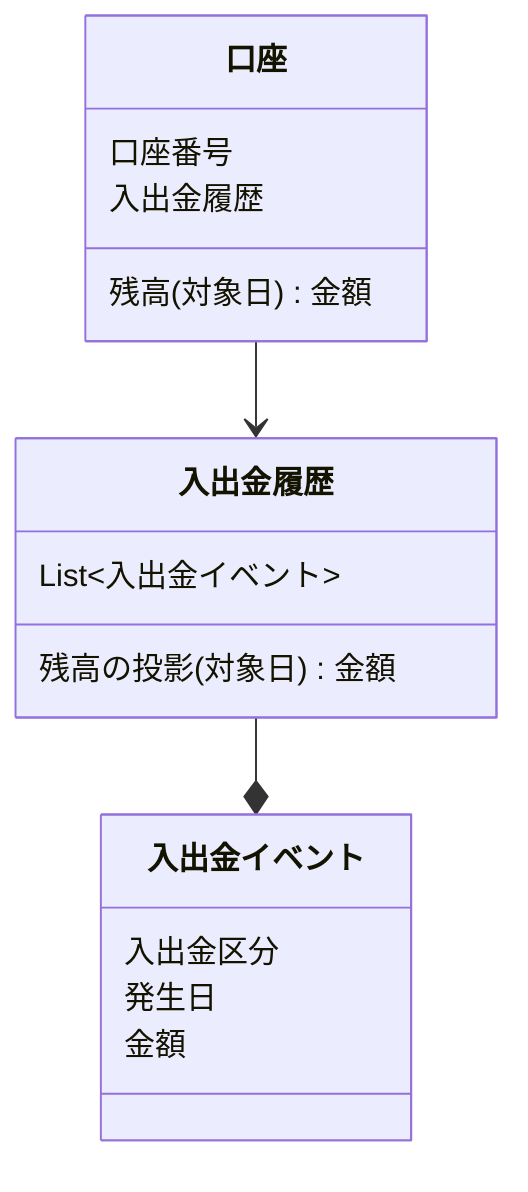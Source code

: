 classDiagram
    入出金履歴 --* 入出金イベント
    口座 --> 入出金履歴

    class 入出金イベント {
        入出金区分
        発生日
        金額
    }

    class 入出金履歴 {
        List~入出金イベント~
        残高の投影(対象日) 金額
    }

    class 口座 {
        口座番号
        入出金履歴
        残高(対象日) 金額
    }